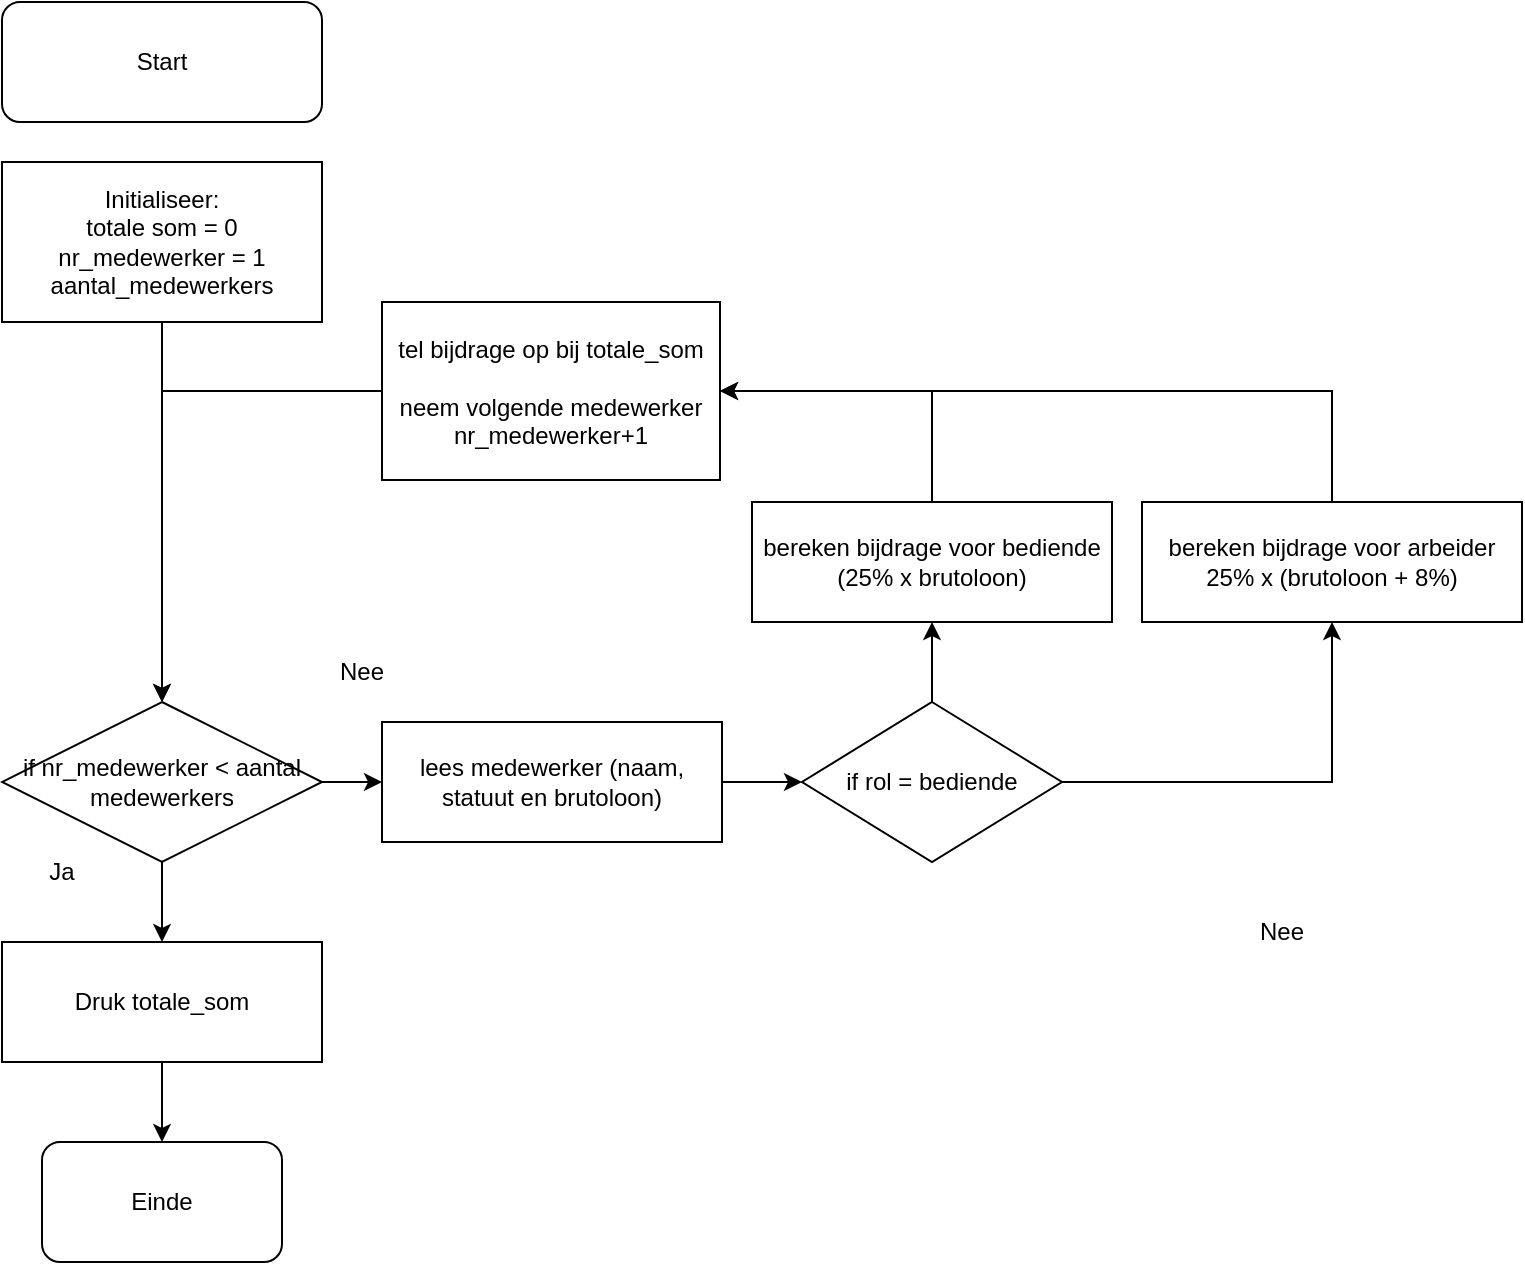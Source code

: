 <mxfile version="24.8.6">
  <diagram name="Page-1" id="o0Fvx379OKAzdxpli8dA">
    <mxGraphModel dx="1037" dy="611" grid="1" gridSize="10" guides="1" tooltips="1" connect="1" arrows="1" fold="1" page="1" pageScale="1" pageWidth="850" pageHeight="1100" math="0" shadow="0">
      <root>
        <mxCell id="0" />
        <mxCell id="1" parent="0" />
        <mxCell id="kPjmXngsmsVLts5UkG2c-1" value="Start" style="rounded=1;whiteSpace=wrap;html=1;" vertex="1" parent="1">
          <mxGeometry x="80" y="40" width="160" height="60" as="geometry" />
        </mxCell>
        <mxCell id="kPjmXngsmsVLts5UkG2c-15" style="edgeStyle=orthogonalEdgeStyle;rounded=0;orthogonalLoop=1;jettySize=auto;html=1;exitX=0.5;exitY=1;exitDx=0;exitDy=0;entryX=0.5;entryY=0;entryDx=0;entryDy=0;" edge="1" parent="1" source="kPjmXngsmsVLts5UkG2c-2" target="kPjmXngsmsVLts5UkG2c-3">
          <mxGeometry relative="1" as="geometry" />
        </mxCell>
        <mxCell id="kPjmXngsmsVLts5UkG2c-2" value="&lt;div&gt;Initialiseer:&lt;/div&gt;totale som = 0&lt;div&gt;nr_medewerker = 1&lt;/div&gt;&lt;div&gt;aantal_medewerkers&lt;/div&gt;" style="rounded=0;whiteSpace=wrap;html=1;" vertex="1" parent="1">
          <mxGeometry x="80" y="120" width="160" height="80" as="geometry" />
        </mxCell>
        <mxCell id="kPjmXngsmsVLts5UkG2c-16" value="" style="edgeStyle=orthogonalEdgeStyle;rounded=0;orthogonalLoop=1;jettySize=auto;html=1;" edge="1" parent="1" source="kPjmXngsmsVLts5UkG2c-3" target="kPjmXngsmsVLts5UkG2c-4">
          <mxGeometry relative="1" as="geometry" />
        </mxCell>
        <mxCell id="kPjmXngsmsVLts5UkG2c-27" value="" style="edgeStyle=orthogonalEdgeStyle;rounded=0;orthogonalLoop=1;jettySize=auto;html=1;" edge="1" parent="1" source="kPjmXngsmsVLts5UkG2c-3" target="kPjmXngsmsVLts5UkG2c-26">
          <mxGeometry relative="1" as="geometry" />
        </mxCell>
        <mxCell id="kPjmXngsmsVLts5UkG2c-3" value="if nr_medewerker &amp;lt; aantal medewerkers" style="rhombus;whiteSpace=wrap;html=1;" vertex="1" parent="1">
          <mxGeometry x="80" y="390" width="160" height="80" as="geometry" />
        </mxCell>
        <mxCell id="kPjmXngsmsVLts5UkG2c-17" value="" style="edgeStyle=orthogonalEdgeStyle;rounded=0;orthogonalLoop=1;jettySize=auto;html=1;" edge="1" parent="1" source="kPjmXngsmsVLts5UkG2c-4" target="kPjmXngsmsVLts5UkG2c-5">
          <mxGeometry relative="1" as="geometry" />
        </mxCell>
        <mxCell id="kPjmXngsmsVLts5UkG2c-4" value="lees medewerker (naam, statuut en brutoloon)" style="rounded=0;whiteSpace=wrap;html=1;" vertex="1" parent="1">
          <mxGeometry x="270" y="400" width="170" height="60" as="geometry" />
        </mxCell>
        <mxCell id="kPjmXngsmsVLts5UkG2c-21" style="edgeStyle=orthogonalEdgeStyle;rounded=0;orthogonalLoop=1;jettySize=auto;html=1;exitX=1;exitY=0.5;exitDx=0;exitDy=0;entryX=0.5;entryY=1;entryDx=0;entryDy=0;" edge="1" parent="1" source="kPjmXngsmsVLts5UkG2c-5" target="kPjmXngsmsVLts5UkG2c-11">
          <mxGeometry relative="1" as="geometry" />
        </mxCell>
        <mxCell id="kPjmXngsmsVLts5UkG2c-22" value="" style="edgeStyle=orthogonalEdgeStyle;rounded=0;orthogonalLoop=1;jettySize=auto;html=1;" edge="1" parent="1" source="kPjmXngsmsVLts5UkG2c-5" target="kPjmXngsmsVLts5UkG2c-10">
          <mxGeometry relative="1" as="geometry" />
        </mxCell>
        <mxCell id="kPjmXngsmsVLts5UkG2c-5" value="if rol = bediende" style="rhombus;whiteSpace=wrap;html=1;" vertex="1" parent="1">
          <mxGeometry x="480" y="390" width="130" height="80" as="geometry" />
        </mxCell>
        <mxCell id="kPjmXngsmsVLts5UkG2c-8" value="Nee" style="text;html=1;align=center;verticalAlign=middle;whiteSpace=wrap;rounded=0;" vertex="1" parent="1">
          <mxGeometry x="230" y="360" width="60" height="30" as="geometry" />
        </mxCell>
        <mxCell id="kPjmXngsmsVLts5UkG2c-9" value="Ja" style="text;html=1;align=center;verticalAlign=middle;whiteSpace=wrap;rounded=0;" vertex="1" parent="1">
          <mxGeometry x="80" y="460" width="60" height="30" as="geometry" />
        </mxCell>
        <mxCell id="kPjmXngsmsVLts5UkG2c-23" style="edgeStyle=orthogonalEdgeStyle;rounded=0;orthogonalLoop=1;jettySize=auto;html=1;exitX=0.5;exitY=0;exitDx=0;exitDy=0;entryX=1;entryY=0.5;entryDx=0;entryDy=0;" edge="1" parent="1" source="kPjmXngsmsVLts5UkG2c-10" target="kPjmXngsmsVLts5UkG2c-14">
          <mxGeometry relative="1" as="geometry" />
        </mxCell>
        <mxCell id="kPjmXngsmsVLts5UkG2c-10" value="bereken bijdrage voor bediende&lt;div&gt;(25% x brutoloon)&lt;/div&gt;" style="rounded=0;whiteSpace=wrap;html=1;" vertex="1" parent="1">
          <mxGeometry x="455" y="290" width="180" height="60" as="geometry" />
        </mxCell>
        <mxCell id="kPjmXngsmsVLts5UkG2c-24" style="edgeStyle=orthogonalEdgeStyle;rounded=0;orthogonalLoop=1;jettySize=auto;html=1;exitX=0.5;exitY=0;exitDx=0;exitDy=0;entryX=1;entryY=0.5;entryDx=0;entryDy=0;" edge="1" parent="1" source="kPjmXngsmsVLts5UkG2c-11" target="kPjmXngsmsVLts5UkG2c-14">
          <mxGeometry relative="1" as="geometry" />
        </mxCell>
        <mxCell id="kPjmXngsmsVLts5UkG2c-11" value="bereken bijdrage voor arbeider&lt;div&gt;25% x (brutoloon + 8%)&lt;/div&gt;" style="rounded=0;whiteSpace=wrap;html=1;" vertex="1" parent="1">
          <mxGeometry x="650" y="290" width="190" height="60" as="geometry" />
        </mxCell>
        <mxCell id="kPjmXngsmsVLts5UkG2c-12" value="Nee" style="text;html=1;align=center;verticalAlign=middle;whiteSpace=wrap;rounded=0;" vertex="1" parent="1">
          <mxGeometry x="690" y="490" width="60" height="30" as="geometry" />
        </mxCell>
        <mxCell id="kPjmXngsmsVLts5UkG2c-25" style="edgeStyle=orthogonalEdgeStyle;rounded=0;orthogonalLoop=1;jettySize=auto;html=1;entryX=0.5;entryY=0;entryDx=0;entryDy=0;" edge="1" parent="1" source="kPjmXngsmsVLts5UkG2c-14" target="kPjmXngsmsVLts5UkG2c-3">
          <mxGeometry relative="1" as="geometry" />
        </mxCell>
        <mxCell id="kPjmXngsmsVLts5UkG2c-14" value="&lt;span style=&quot;color: rgba(0, 0, 0, 0); font-family: monospace; font-size: 0px; text-align: start; text-wrap-mode: nowrap;&quot;&gt;%3CmxGraphModel%3E%3Croot%3E%3CmxCell%20id%3D%220%22%2F%3E%3CmxCell%20id%3D%221%22%20parent%3D%220%22%2F%3E%3CmxCell%20id%3D%222%22%20value%3D%22lees%20medewerker%20(naam%2C%20rol%20en%20brutoloon)%22%20style%3D%22rounded%3D0%3BwhiteSpace%3Dwrap%3Bhtml%3D1%3B%22%20vertex%3D%221%22%20parent%3D%221%22%3E%3CmxGeometry%20x%3D%22295%22%20y%3D%22400%22%20width%3D%22130%22%20height%3D%2260%22%20as%3D%22geometry%22%2F%3E%3C%2FmxCell%3E%3C%2Froot%3E%3C%2FmxGraphModel%3Etel bok&lt;/span&gt;tel bijdrage op bij totale_som&lt;div&gt;&lt;br&gt;&lt;div&gt;neem volgende medewerker&lt;div&gt;nr_medewerker+1&lt;/div&gt;&lt;/div&gt;&lt;/div&gt;" style="rounded=0;whiteSpace=wrap;html=1;" vertex="1" parent="1">
          <mxGeometry x="270" y="190" width="169" height="89" as="geometry" />
        </mxCell>
        <mxCell id="kPjmXngsmsVLts5UkG2c-29" value="" style="edgeStyle=orthogonalEdgeStyle;rounded=0;orthogonalLoop=1;jettySize=auto;html=1;" edge="1" parent="1" source="kPjmXngsmsVLts5UkG2c-26" target="kPjmXngsmsVLts5UkG2c-28">
          <mxGeometry relative="1" as="geometry" />
        </mxCell>
        <mxCell id="kPjmXngsmsVLts5UkG2c-26" value="Druk totale_som" style="rounded=0;whiteSpace=wrap;html=1;" vertex="1" parent="1">
          <mxGeometry x="80" y="510" width="160" height="60" as="geometry" />
        </mxCell>
        <mxCell id="kPjmXngsmsVLts5UkG2c-28" value="Einde" style="rounded=1;whiteSpace=wrap;html=1;" vertex="1" parent="1">
          <mxGeometry x="100" y="610" width="120" height="60" as="geometry" />
        </mxCell>
      </root>
    </mxGraphModel>
  </diagram>
</mxfile>
